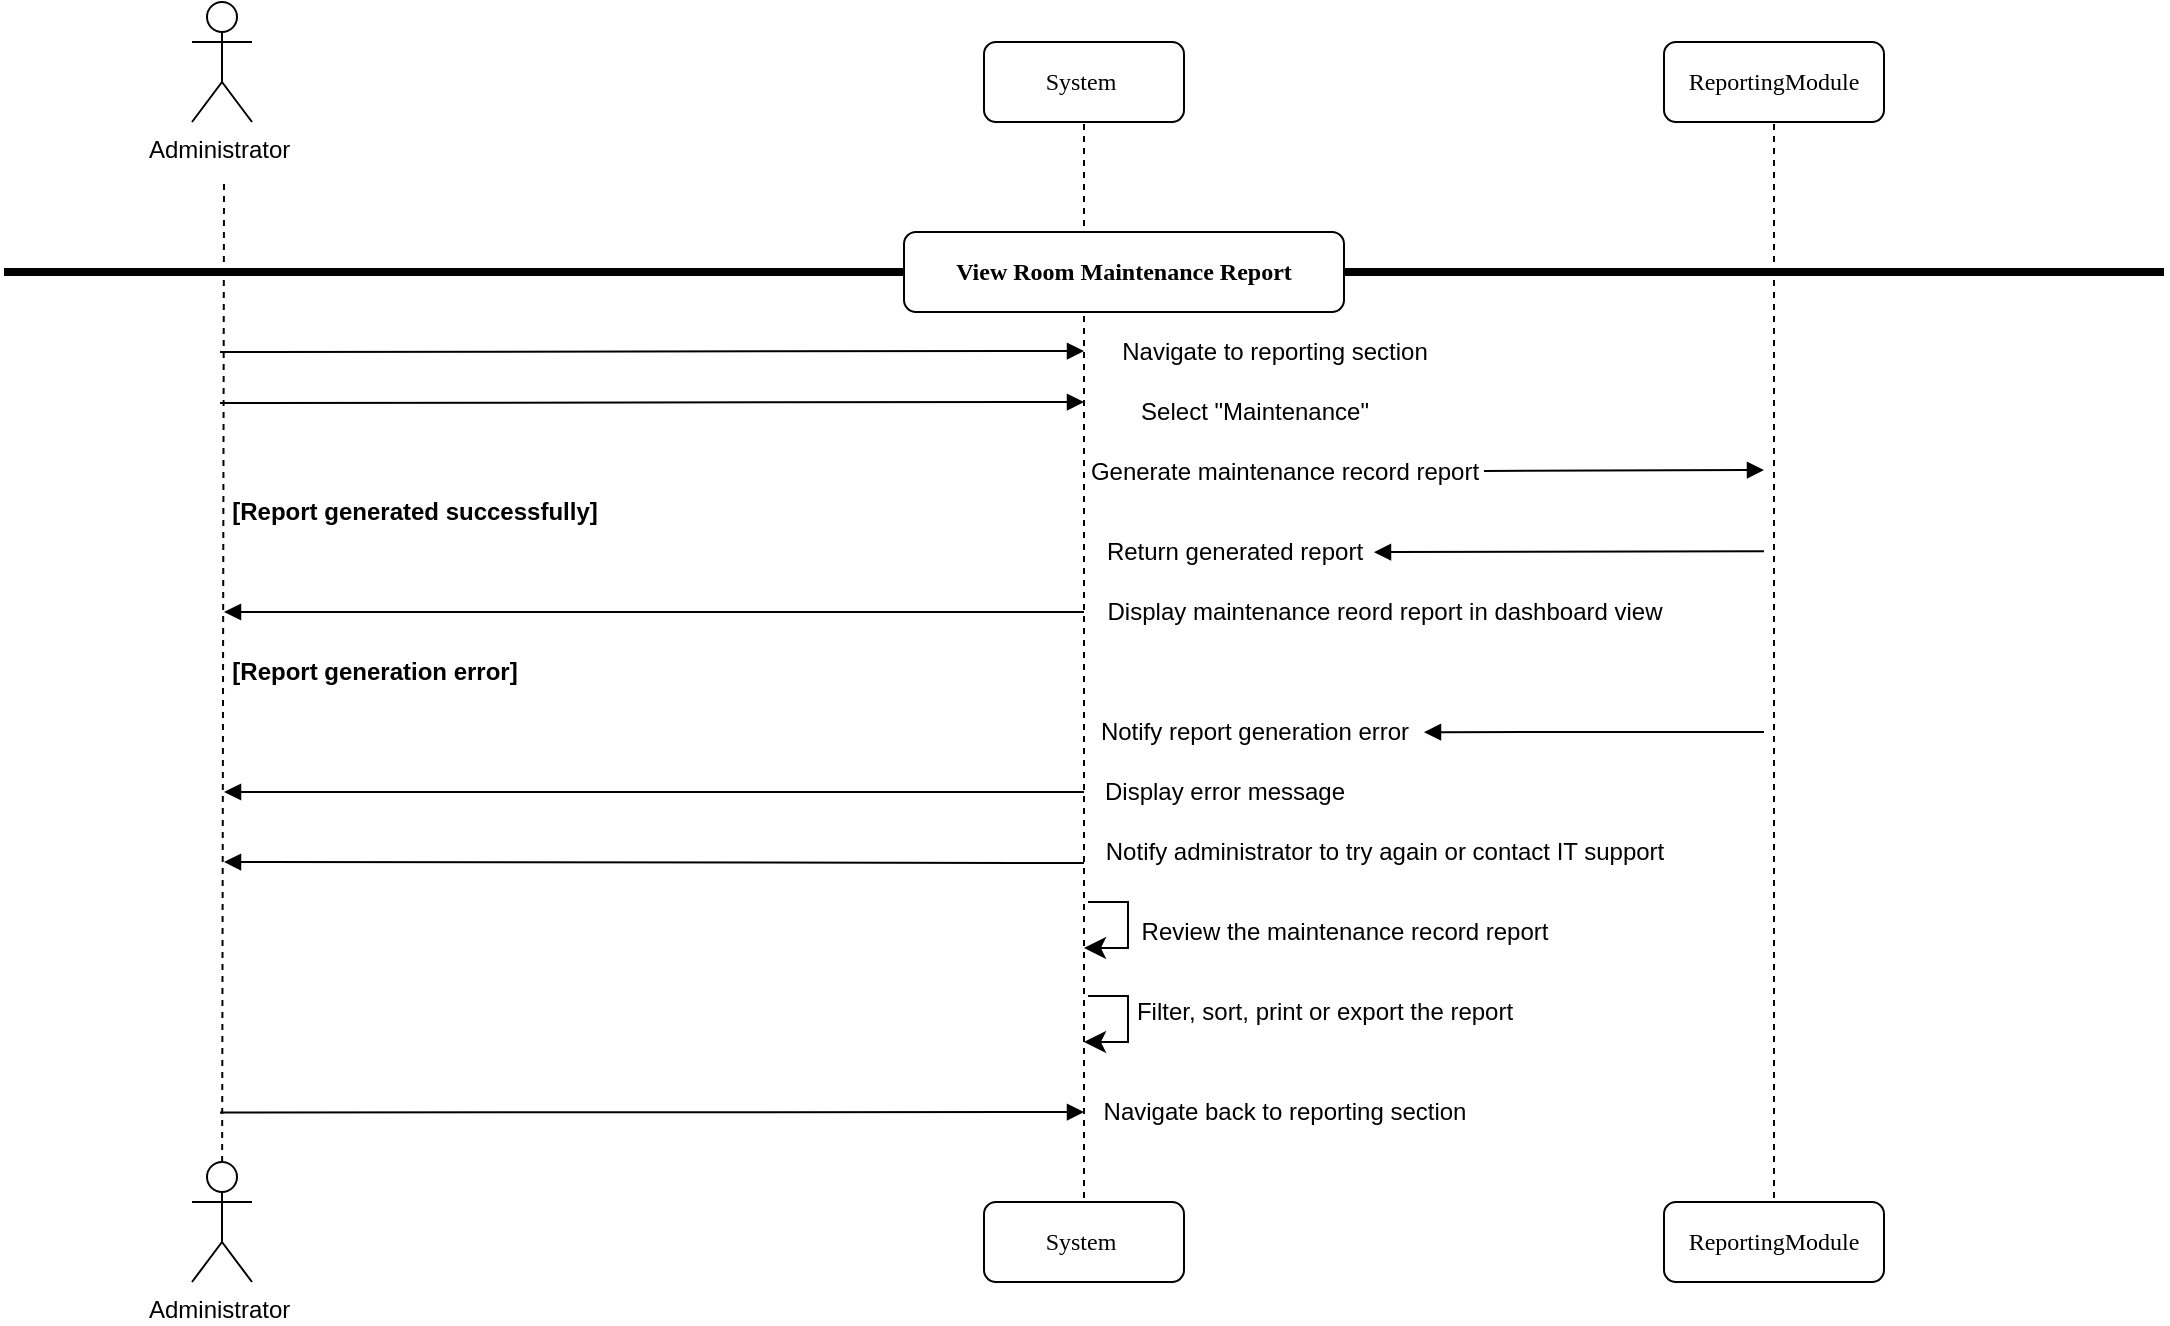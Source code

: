 <mxfile>
    <diagram id="MnqyVaxwml_sdllnNH2R" name="Page-1">
        <mxGraphModel dx="576" dy="432" grid="1" gridSize="10" guides="1" tooltips="1" connect="1" arrows="1" fold="1" page="1" pageScale="1" pageWidth="850" pageHeight="1100" math="0" shadow="0">
            <root>
                <mxCell id="0"/>
                <mxCell id="1" parent="0"/>
                <mxCell id="2" value="ReportingModule" style="shape=umlLifeline;perimeter=lifelinePerimeter;whiteSpace=wrap;html=1;container=1;collapsible=0;recursiveResize=0;outlineConnect=0;rounded=1;shadow=0;comic=0;labelBackgroundColor=none;strokeWidth=1;fontFamily=Verdana;fontSize=12;align=center;" vertex="1" parent="1">
                    <mxGeometry x="840" y="350" width="110" height="40" as="geometry"/>
                </mxCell>
                <mxCell id="3" value="" style="endArrow=none;dashed=1;html=1;rounded=0;" edge="1" parent="1" source="21">
                    <mxGeometry width="50" height="50" relative="1" as="geometry">
                        <mxPoint x="120" y="1000" as="sourcePoint"/>
                        <mxPoint x="120" y="420" as="targetPoint"/>
                    </mxGeometry>
                </mxCell>
                <mxCell id="4" value="Administrator&amp;nbsp;" style="shape=umlActor;verticalLabelPosition=bottom;verticalAlign=top;html=1;outlineConnect=0;" vertex="1" parent="1">
                    <mxGeometry x="104" y="330" width="30" height="60" as="geometry"/>
                </mxCell>
                <mxCell id="5" value="System&amp;nbsp;" style="shape=umlLifeline;perimeter=lifelinePerimeter;whiteSpace=wrap;html=1;container=1;collapsible=0;recursiveResize=0;outlineConnect=0;rounded=1;shadow=0;comic=0;labelBackgroundColor=none;strokeWidth=1;fontFamily=Verdana;fontSize=12;align=center;" vertex="1" parent="1">
                    <mxGeometry x="500" y="350" width="100" height="40" as="geometry"/>
                </mxCell>
                <mxCell id="6" value="" style="endArrow=none;dashed=1;html=1;rounded=0;" edge="1" parent="1" source="20">
                    <mxGeometry width="50" height="50" relative="1" as="geometry">
                        <mxPoint x="550" y="1000" as="sourcePoint"/>
                        <mxPoint x="550" y="390" as="targetPoint"/>
                    </mxGeometry>
                </mxCell>
                <mxCell id="7" value="" style="endArrow=none;dashed=1;html=1;rounded=0;" edge="1" parent="1" source="14" target="2">
                    <mxGeometry width="50" height="50" relative="1" as="geometry">
                        <mxPoint x="840" y="1000" as="sourcePoint"/>
                        <mxPoint x="740" y="200" as="targetPoint"/>
                    </mxGeometry>
                </mxCell>
                <mxCell id="8" value="" style="line;strokeWidth=4;html=1;perimeter=backbonePerimeter;points=[];outlineConnect=0;" vertex="1" parent="1">
                    <mxGeometry x="10" y="460" width="1080" height="10" as="geometry"/>
                </mxCell>
                <mxCell id="9" value="&lt;b&gt;View Room Maintenance Report&lt;/b&gt;" style="shape=umlLifeline;perimeter=lifelinePerimeter;whiteSpace=wrap;html=1;container=1;collapsible=0;recursiveResize=0;outlineConnect=0;rounded=1;shadow=0;comic=0;labelBackgroundColor=none;strokeWidth=1;fontFamily=Verdana;fontSize=12;align=center;" vertex="1" parent="1">
                    <mxGeometry x="460" y="445" width="220" height="40" as="geometry"/>
                </mxCell>
                <mxCell id="10" value="Navigate to reporting section" style="text;html=1;align=center;verticalAlign=middle;resizable=0;points=[];autosize=1;strokeColor=none;fillColor=none;" vertex="1" parent="1">
                    <mxGeometry x="555" y="490" width="180" height="30" as="geometry"/>
                </mxCell>
                <mxCell id="11" value="Select &quot;Maintenance&quot;" style="text;html=1;align=center;verticalAlign=middle;resizable=0;points=[];autosize=1;strokeColor=none;fillColor=none;" vertex="1" parent="1">
                    <mxGeometry x="565" y="520" width="140" height="30" as="geometry"/>
                </mxCell>
                <mxCell id="12" value="Generate maintenance record report" style="text;html=1;align=center;verticalAlign=middle;resizable=0;points=[];autosize=1;strokeColor=none;fillColor=none;" vertex="1" parent="1">
                    <mxGeometry x="540" y="550" width="220" height="30" as="geometry"/>
                </mxCell>
                <mxCell id="13" value="Notify report generation error" style="text;html=1;align=center;verticalAlign=middle;resizable=0;points=[];autosize=1;strokeColor=none;fillColor=none;" vertex="1" parent="1">
                    <mxGeometry x="545" y="680" width="180" height="30" as="geometry"/>
                </mxCell>
                <mxCell id="14" value="ReportingModule" style="shape=umlLifeline;perimeter=lifelinePerimeter;whiteSpace=wrap;html=1;container=1;collapsible=0;recursiveResize=0;outlineConnect=0;rounded=1;shadow=0;comic=0;labelBackgroundColor=none;strokeWidth=1;fontFamily=Verdana;fontSize=12;align=center;" vertex="1" parent="1">
                    <mxGeometry x="840" y="930" width="110" height="40" as="geometry"/>
                </mxCell>
                <mxCell id="15" value="" style="html=1;verticalAlign=bottom;endArrow=block;labelBackgroundColor=none;fontFamily=Verdana;fontSize=12;edgeStyle=elbowEdgeStyle;elbow=vertical;" edge="1" parent="1">
                    <mxGeometry relative="1" as="geometry">
                        <mxPoint x="890" y="604.58" as="sourcePoint"/>
                        <mxPoint x="695" y="604.58" as="targetPoint"/>
                        <Array as="points">
                            <mxPoint x="685" y="605.08"/>
                        </Array>
                    </mxGeometry>
                </mxCell>
                <mxCell id="16" value="" style="html=1;verticalAlign=bottom;endArrow=block;labelBackgroundColor=none;fontFamily=Verdana;fontSize=12;edgeStyle=elbowEdgeStyle;elbow=vertical;" edge="1" parent="1">
                    <mxGeometry relative="1" as="geometry">
                        <mxPoint x="550" y="635.06" as="sourcePoint"/>
                        <mxPoint x="120" y="634.58" as="targetPoint"/>
                    </mxGeometry>
                </mxCell>
                <mxCell id="17" value="Display maintenance reord report in dashboard view" style="text;html=1;align=center;verticalAlign=middle;resizable=0;points=[];autosize=1;strokeColor=none;fillColor=none;" vertex="1" parent="1">
                    <mxGeometry x="550" y="620" width="300" height="30" as="geometry"/>
                </mxCell>
                <mxCell id="18" value="" style="html=1;verticalAlign=bottom;endArrow=block;labelBackgroundColor=none;fontFamily=Verdana;fontSize=12;edgeStyle=elbowEdgeStyle;elbow=vertical;entryX=0.015;entryY=0.4;entryDx=0;entryDy=0;entryPerimeter=0;" edge="1" parent="1">
                    <mxGeometry relative="1" as="geometry">
                        <mxPoint x="118" y="504.99" as="sourcePoint"/>
                        <mxPoint x="550" y="504.5" as="targetPoint"/>
                    </mxGeometry>
                </mxCell>
                <mxCell id="19" value="" style="html=1;verticalAlign=bottom;endArrow=block;labelBackgroundColor=none;fontFamily=Verdana;fontSize=12;edgeStyle=elbowEdgeStyle;elbow=vertical;" edge="1" parent="1">
                    <mxGeometry relative="1" as="geometry">
                        <mxPoint x="750" y="564.48" as="sourcePoint"/>
                        <mxPoint x="890" y="564" as="targetPoint"/>
                    </mxGeometry>
                </mxCell>
                <mxCell id="20" value="System&amp;nbsp;" style="shape=umlLifeline;perimeter=lifelinePerimeter;whiteSpace=wrap;html=1;container=1;collapsible=0;recursiveResize=0;outlineConnect=0;rounded=1;shadow=0;comic=0;labelBackgroundColor=none;strokeWidth=1;fontFamily=Verdana;fontSize=12;align=center;" vertex="1" parent="1">
                    <mxGeometry x="500" y="930" width="100" height="40" as="geometry"/>
                </mxCell>
                <mxCell id="21" value="Administrator&amp;nbsp;" style="shape=umlActor;verticalLabelPosition=bottom;verticalAlign=top;html=1;outlineConnect=0;" vertex="1" parent="1">
                    <mxGeometry x="104" y="910" width="30" height="60" as="geometry"/>
                </mxCell>
                <mxCell id="22" value="" style="html=1;verticalAlign=bottom;endArrow=block;labelBackgroundColor=none;fontFamily=Verdana;fontSize=12;edgeStyle=elbowEdgeStyle;elbow=vertical;entryX=0.015;entryY=0.4;entryDx=0;entryDy=0;entryPerimeter=0;" edge="1" parent="1">
                    <mxGeometry relative="1" as="geometry">
                        <mxPoint x="118" y="530.49" as="sourcePoint"/>
                        <mxPoint x="550" y="530" as="targetPoint"/>
                    </mxGeometry>
                </mxCell>
                <mxCell id="23" value="Return generated report" style="text;html=1;align=center;verticalAlign=middle;resizable=0;points=[];autosize=1;strokeColor=none;fillColor=none;" vertex="1" parent="1">
                    <mxGeometry x="550" y="590" width="150" height="30" as="geometry"/>
                </mxCell>
                <mxCell id="24" value="&lt;b&gt;[Report generated successfully]&lt;/b&gt;" style="text;html=1;align=center;verticalAlign=middle;resizable=0;points=[];autosize=1;strokeColor=none;fillColor=none;" vertex="1" parent="1">
                    <mxGeometry x="110" y="570" width="210" height="30" as="geometry"/>
                </mxCell>
                <mxCell id="25" value="&lt;b&gt;[Report generation error]&lt;/b&gt;" style="text;html=1;align=center;verticalAlign=middle;resizable=0;points=[];autosize=1;strokeColor=none;fillColor=none;" vertex="1" parent="1">
                    <mxGeometry x="110" y="650" width="170" height="30" as="geometry"/>
                </mxCell>
                <mxCell id="26" value="" style="html=1;verticalAlign=bottom;endArrow=block;labelBackgroundColor=none;fontFamily=Verdana;fontSize=12;edgeStyle=elbowEdgeStyle;elbow=vertical;" edge="1" parent="1">
                    <mxGeometry relative="1" as="geometry">
                        <mxPoint x="890" y="695" as="sourcePoint"/>
                        <mxPoint x="720" y="694.58" as="targetPoint"/>
                        <Array as="points">
                            <mxPoint x="710" y="695.08"/>
                        </Array>
                    </mxGeometry>
                </mxCell>
                <mxCell id="27" value="Display error message" style="text;html=1;align=center;verticalAlign=middle;resizable=0;points=[];autosize=1;strokeColor=none;fillColor=none;" vertex="1" parent="1">
                    <mxGeometry x="550" y="710" width="140" height="30" as="geometry"/>
                </mxCell>
                <mxCell id="28" value="" style="html=1;verticalAlign=bottom;endArrow=block;labelBackgroundColor=none;fontFamily=Verdana;fontSize=12;edgeStyle=elbowEdgeStyle;elbow=vertical;" edge="1" parent="1">
                    <mxGeometry relative="1" as="geometry">
                        <mxPoint x="550" y="725.06" as="sourcePoint"/>
                        <mxPoint x="120" y="724.58" as="targetPoint"/>
                    </mxGeometry>
                </mxCell>
                <mxCell id="29" value="" style="html=1;verticalAlign=bottom;endArrow=block;labelBackgroundColor=none;fontFamily=Verdana;fontSize=12;edgeStyle=elbowEdgeStyle;elbow=vertical;" edge="1" parent="1">
                    <mxGeometry relative="1" as="geometry">
                        <mxPoint x="550" y="760.48" as="sourcePoint"/>
                        <mxPoint x="120" y="760" as="targetPoint"/>
                    </mxGeometry>
                </mxCell>
                <mxCell id="30" value="Notify administrator to try again or contact IT support" style="text;html=1;align=center;verticalAlign=middle;resizable=0;points=[];autosize=1;strokeColor=none;fillColor=none;" vertex="1" parent="1">
                    <mxGeometry x="550" y="740" width="300" height="30" as="geometry"/>
                </mxCell>
                <mxCell id="31" value="" style="edgeStyle=elbowEdgeStyle;elbow=horizontal;endArrow=classic;html=1;curved=0;rounded=0;endSize=8;startSize=8;entryX=0.02;entryY=0.089;entryDx=0;entryDy=0;entryPerimeter=0;" edge="1" parent="1">
                    <mxGeometry width="50" height="50" relative="1" as="geometry">
                        <mxPoint x="552" y="780" as="sourcePoint"/>
                        <mxPoint x="550" y="803" as="targetPoint"/>
                        <Array as="points">
                            <mxPoint x="572" y="770"/>
                        </Array>
                    </mxGeometry>
                </mxCell>
                <mxCell id="32" value="" style="edgeStyle=elbowEdgeStyle;elbow=horizontal;endArrow=classic;html=1;curved=0;rounded=0;endSize=8;startSize=8;entryX=0.02;entryY=0.089;entryDx=0;entryDy=0;entryPerimeter=0;" edge="1" parent="1">
                    <mxGeometry width="50" height="50" relative="1" as="geometry">
                        <mxPoint x="552" y="827" as="sourcePoint"/>
                        <mxPoint x="550" y="850" as="targetPoint"/>
                        <Array as="points">
                            <mxPoint x="572" y="817"/>
                        </Array>
                    </mxGeometry>
                </mxCell>
                <mxCell id="33" value="" style="html=1;verticalAlign=bottom;endArrow=block;labelBackgroundColor=none;fontFamily=Verdana;fontSize=12;edgeStyle=elbowEdgeStyle;elbow=vertical;entryX=0.015;entryY=0.4;entryDx=0;entryDy=0;entryPerimeter=0;" edge="1" parent="1">
                    <mxGeometry relative="1" as="geometry">
                        <mxPoint x="118" y="885.25" as="sourcePoint"/>
                        <mxPoint x="550" y="884.76" as="targetPoint"/>
                    </mxGeometry>
                </mxCell>
                <mxCell id="34" value="Review the maintenance record report" style="text;html=1;align=center;verticalAlign=middle;resizable=0;points=[];autosize=1;strokeColor=none;fillColor=none;" vertex="1" parent="1">
                    <mxGeometry x="565" y="780" width="230" height="30" as="geometry"/>
                </mxCell>
                <mxCell id="35" value="Filter, sort, print or export the report" style="text;html=1;align=center;verticalAlign=middle;resizable=0;points=[];autosize=1;strokeColor=none;fillColor=none;" vertex="1" parent="1">
                    <mxGeometry x="565" y="820" width="210" height="30" as="geometry"/>
                </mxCell>
                <mxCell id="36" value="Navigate back to reporting section" style="text;html=1;align=center;verticalAlign=middle;resizable=0;points=[];autosize=1;strokeColor=none;fillColor=none;" vertex="1" parent="1">
                    <mxGeometry x="550" y="870" width="200" height="30" as="geometry"/>
                </mxCell>
            </root>
        </mxGraphModel>
    </diagram>
</mxfile>